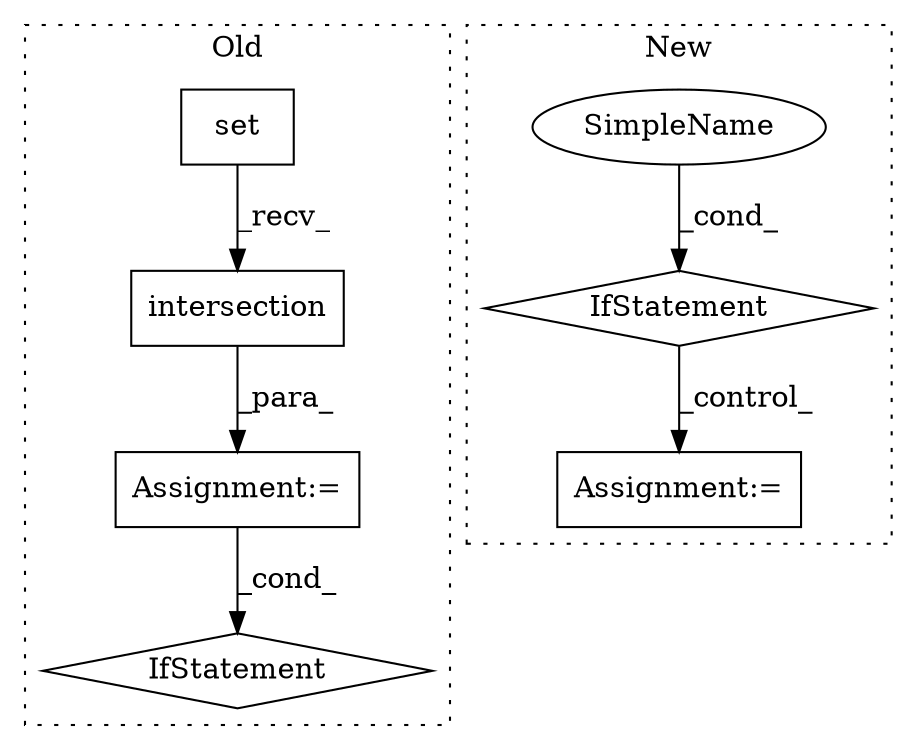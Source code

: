 digraph G {
subgraph cluster0 {
1 [label="intersection" a="32" s="2775,2807" l="13,1" shape="box"];
3 [label="set" a="32" s="2409" l="5" shape="box"];
4 [label="Assignment:=" a="7" s="2763" l="1" shape="box"];
7 [label="IfStatement" a="25" s="2814,2833" l="4,2" shape="diamond"];
label = "Old";
style="dotted";
}
subgraph cluster1 {
2 [label="IfStatement" a="25" s="2742,2769" l="4,2" shape="diamond"];
5 [label="Assignment:=" a="7" s="2791" l="1" shape="box"];
6 [label="SimpleName" a="42" s="" l="" shape="ellipse"];
label = "New";
style="dotted";
}
1 -> 4 [label="_para_"];
2 -> 5 [label="_control_"];
3 -> 1 [label="_recv_"];
4 -> 7 [label="_cond_"];
6 -> 2 [label="_cond_"];
}